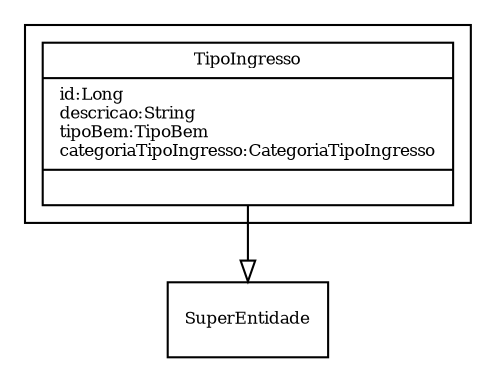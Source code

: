 digraph G{
fontname = "Times-Roman"
fontsize = 8

node [
        fontname = "Times-Roman"
        fontsize = 8
        shape = "record"
]

edge [
        fontname = "Times-Roman"
        fontsize = 8
]

subgraph clusterTIPO_DE_INGRESSO_BENS
{
TipoIngresso [label = "{TipoIngresso|id:Long\ldescricao:String\ltipoBem:TipoBem\lcategoriaTipoIngresso:CategoriaTipoIngresso\l|\l}"]
}
edge [ arrowhead = "empty" headlabel = "" taillabel = ""] TipoIngresso -> SuperEntidade
}
